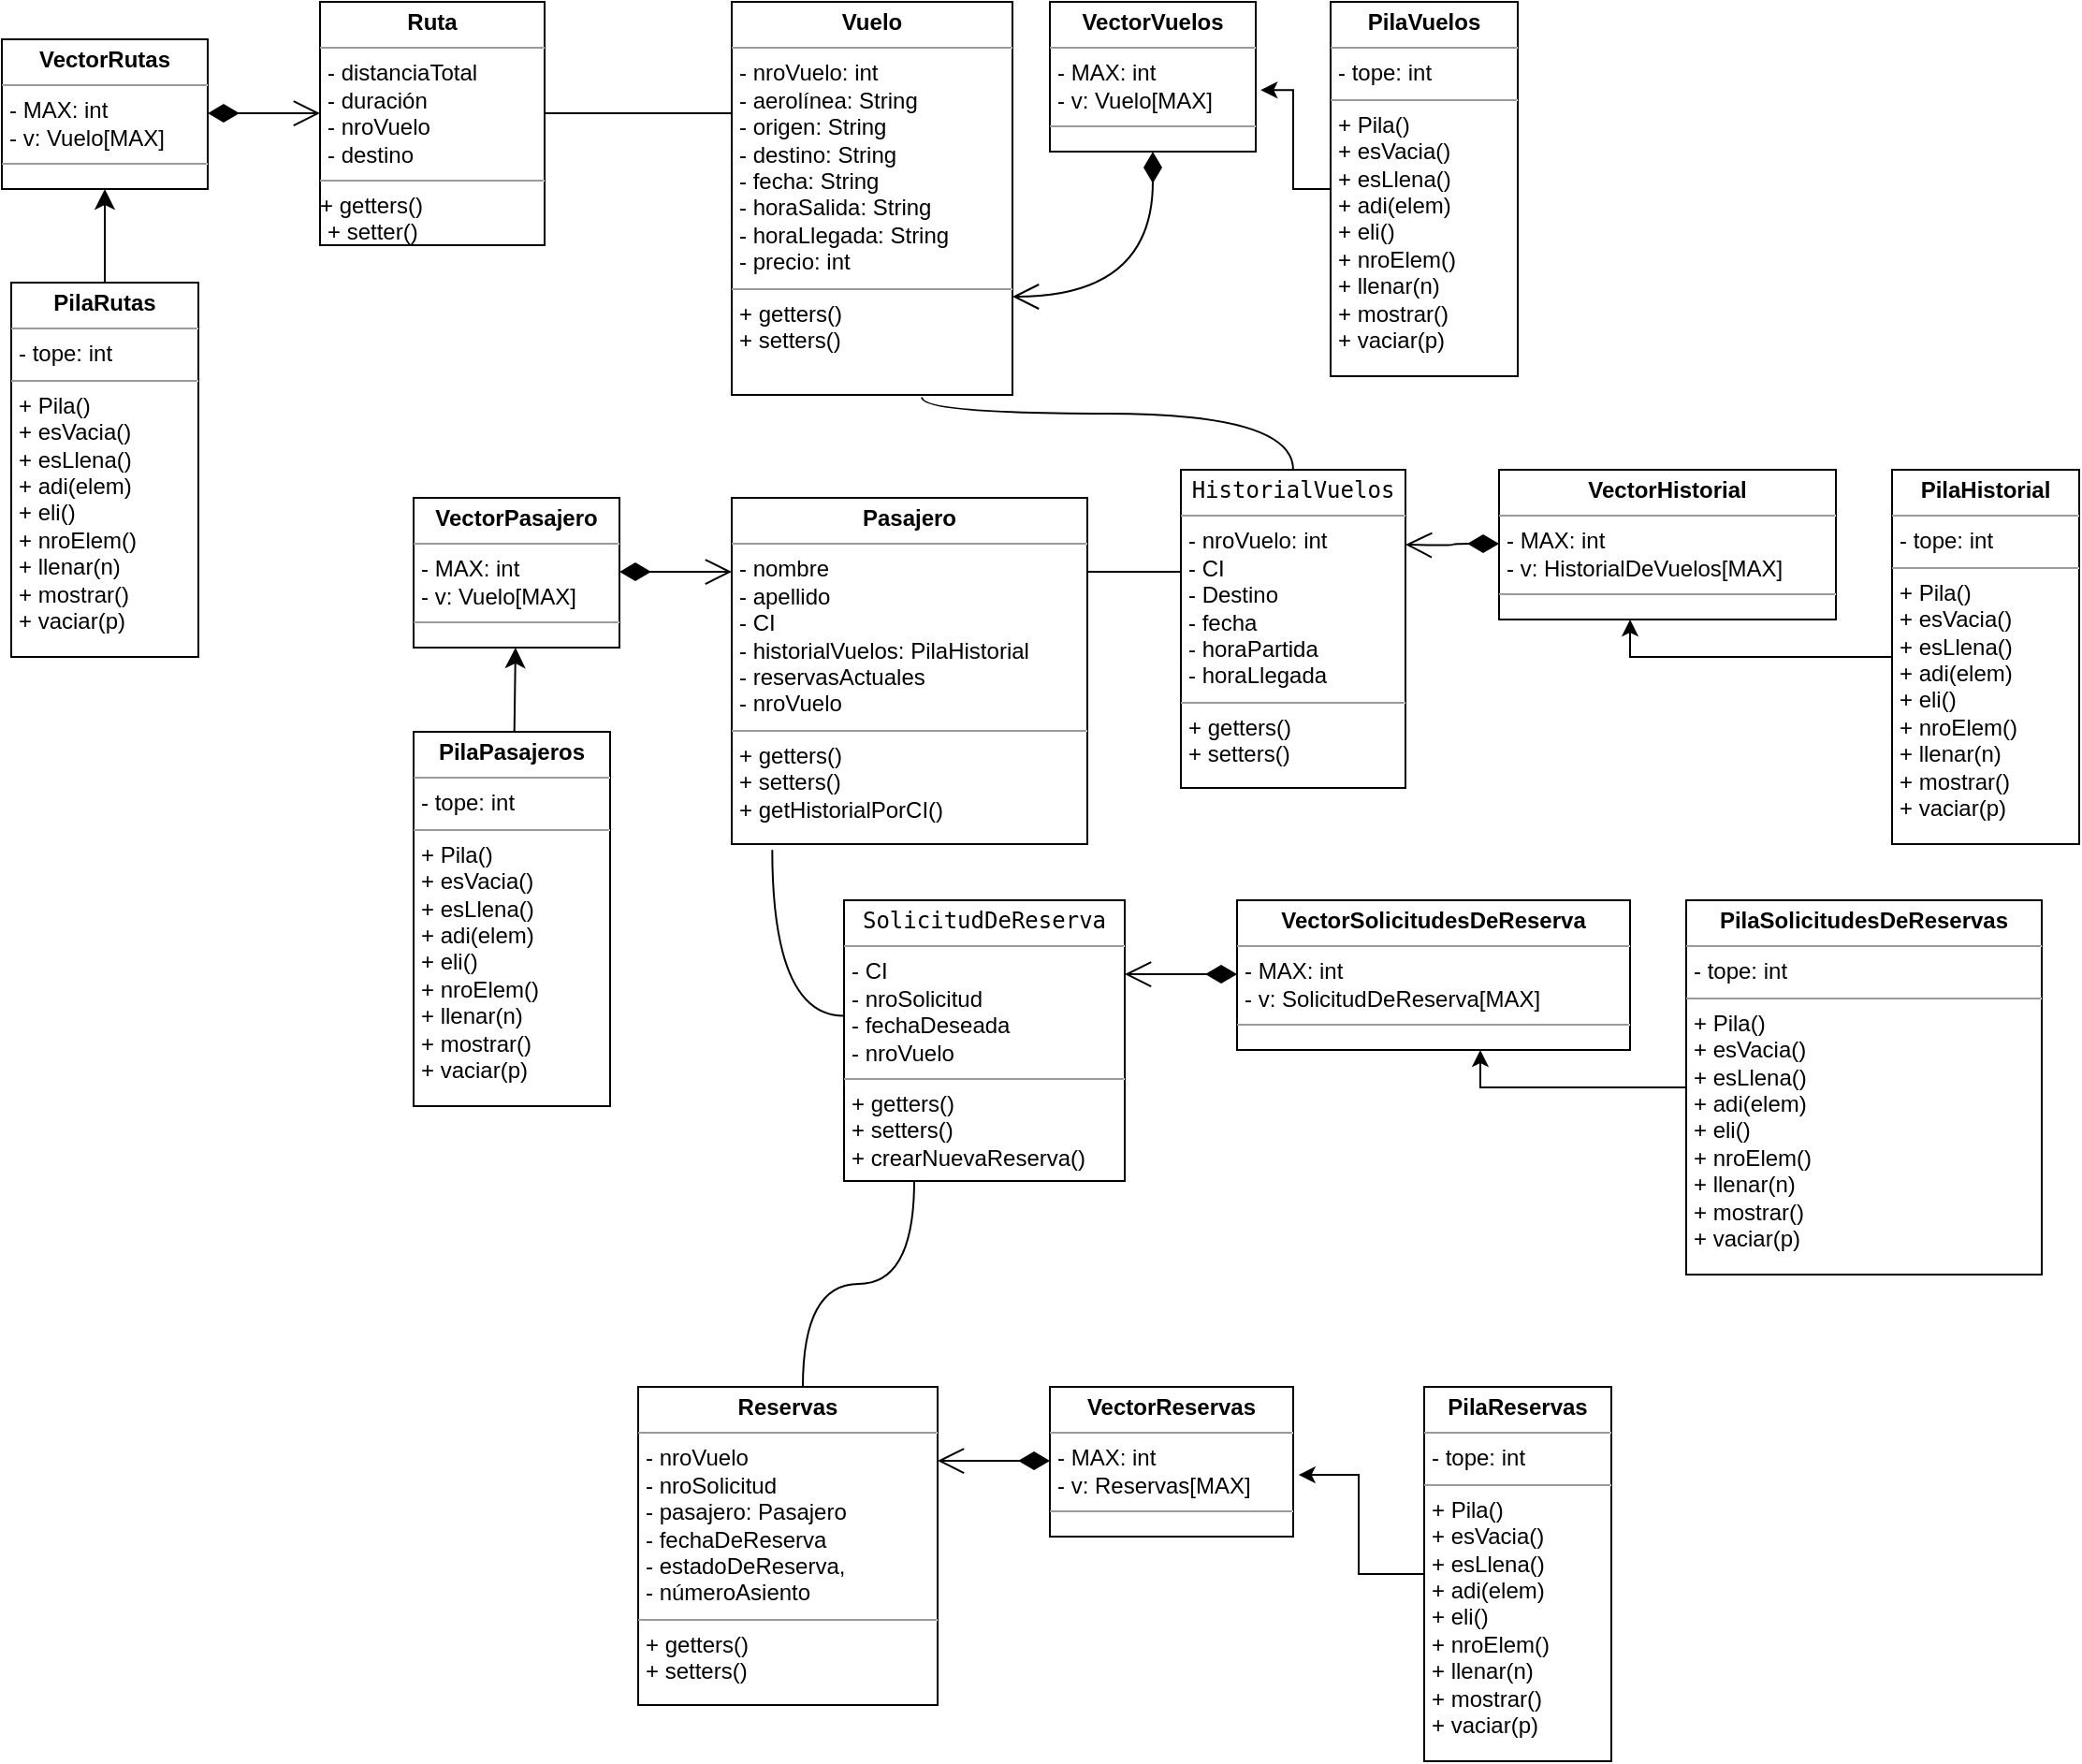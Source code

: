 <mxfile version="22.0.0" type="github" pages="4">
  <diagram name="proyecto" id="rWFAseFCUA5T3jen3-Zc">
    <mxGraphModel dx="2330" dy="637" grid="1" gridSize="10" guides="1" tooltips="1" connect="1" arrows="1" fold="1" page="1" pageScale="1" pageWidth="850" pageHeight="1100" math="0" shadow="0">
      <root>
        <mxCell id="0" />
        <mxCell id="1" parent="0" />
        <mxCell id="CKFobENchho33KOplj3c-1" value="&lt;p style=&quot;margin:0px;margin-top:4px;text-align:center;&quot;&gt;&lt;b&gt;Vuelo&lt;/b&gt;&lt;br&gt;&lt;/p&gt;&lt;hr size=&quot;1&quot;&gt;&lt;p style=&quot;margin:0px;margin-left:4px;&quot;&gt;- nroVuelo: int&amp;nbsp;&lt;/p&gt;&lt;p style=&quot;margin:0px;margin-left:4px;&quot;&gt;- aerolínea: String&lt;/p&gt;&lt;p style=&quot;margin:0px;margin-left:4px;&quot;&gt;- origen: String&lt;/p&gt;&lt;p style=&quot;margin:0px;margin-left:4px;&quot;&gt;- destino: String&lt;/p&gt;&lt;p style=&quot;margin:0px;margin-left:4px;&quot;&gt;- fecha: String&amp;nbsp;&lt;/p&gt;&lt;p style=&quot;margin:0px;margin-left:4px;&quot;&gt;- horaSalida: String&amp;nbsp;&amp;nbsp;&lt;/p&gt;&lt;p style=&quot;margin:0px;margin-left:4px;&quot;&gt;- horaLlegada: String&lt;br&gt;&lt;/p&gt;&lt;p style=&quot;margin:0px;margin-left:4px;&quot;&gt;- precio: int&lt;/p&gt;&lt;hr size=&quot;1&quot;&gt;&lt;p style=&quot;margin:0px;margin-left:4px;&quot;&gt;+ getters()&lt;br&gt;+ setters()&lt;br&gt;&lt;/p&gt;&lt;p style=&quot;margin:0px;margin-left:4px;&quot;&gt;&lt;br&gt;&lt;/p&gt;&lt;p style=&quot;margin:0px;margin-left:4px;&quot;&gt;&lt;br&gt;&lt;/p&gt;&lt;p style=&quot;margin:0px;margin-left:4px;&quot;&gt;&lt;br&gt;&lt;/p&gt;&lt;p style=&quot;margin:0px;margin-left:4px;&quot;&gt;&lt;br&gt;&lt;/p&gt;" style="verticalAlign=top;align=left;overflow=fill;fontSize=12;fontFamily=Helvetica;html=1;whiteSpace=wrap;" parent="1" vertex="1">
          <mxGeometry x="80" y="50" width="150" height="210" as="geometry" />
        </mxCell>
        <mxCell id="TFLYVqfE0xiHd43_3hXw-4" value="&lt;p style=&quot;margin:0px;margin-top:4px;text-align:center;&quot;&gt;&lt;b&gt;Reservas&lt;/b&gt;&lt;br&gt;&lt;/p&gt;&lt;hr size=&quot;1&quot;&gt;&lt;p style=&quot;margin:0px;margin-left:4px;&quot;&gt;- nroVuelo&lt;/p&gt;&lt;p style=&quot;margin:0px;margin-left:4px;&quot;&gt;- nroSolicitud&lt;br&gt;&lt;/p&gt;&lt;p style=&quot;margin:0px;margin-left:4px;&quot;&gt;- pasajero: Pasajero&lt;br&gt;&lt;/p&gt;&lt;p style=&quot;margin:0px;margin-left:4px;&quot;&gt;- fechaDeReserva&lt;/p&gt;&lt;p style=&quot;margin:0px;margin-left:4px;&quot;&gt;- estadoDeReserva,&amp;nbsp;&lt;/p&gt;&lt;p style=&quot;margin:0px;margin-left:4px;&quot;&gt;- númeroAsiento&lt;/p&gt;&lt;hr size=&quot;1&quot;&gt;&lt;p style=&quot;margin:0px;margin-left:4px;&quot;&gt;+ getters()&lt;br&gt;+ setters()&lt;br&gt;&lt;/p&gt;&lt;p style=&quot;margin:0px;margin-left:4px;&quot;&gt;&lt;br&gt;&lt;/p&gt;&lt;p style=&quot;margin:0px;margin-left:4px;&quot;&gt;&lt;br&gt;&lt;/p&gt;&lt;p style=&quot;margin:0px;margin-left:4px;&quot;&gt;&lt;br&gt;&lt;/p&gt;&lt;p style=&quot;margin:0px;margin-left:4px;&quot;&gt;&lt;br&gt;&lt;/p&gt;" style="verticalAlign=top;align=left;overflow=fill;fontSize=12;fontFamily=Helvetica;html=1;whiteSpace=wrap;" parent="1" vertex="1">
          <mxGeometry x="30" y="790" width="160" height="170" as="geometry" />
        </mxCell>
        <mxCell id="TFLYVqfE0xiHd43_3hXw-5" value="&lt;p style=&quot;margin:0px;margin-top:4px;text-align:center;&quot;&gt;&lt;b&gt;VectorVuelos&lt;/b&gt;&lt;br&gt;&lt;/p&gt;&lt;hr size=&quot;1&quot;&gt;&lt;p style=&quot;margin:0px;margin-left:4px;&quot;&gt;- MAX: int&lt;/p&gt;&lt;p style=&quot;margin:0px;margin-left:4px;&quot;&gt;- v: Vuelo[MAX]&lt;br&gt;&lt;/p&gt;&lt;hr size=&quot;1&quot;&gt;&lt;p style=&quot;margin:0px;margin-left:4px;&quot;&gt;&lt;br&gt;&lt;/p&gt;&lt;p style=&quot;margin:0px;margin-left:4px;&quot;&gt;&lt;br&gt;&lt;/p&gt;&lt;p style=&quot;margin:0px;margin-left:4px;&quot;&gt;&lt;br&gt;&lt;/p&gt;&lt;p style=&quot;margin:0px;margin-left:4px;&quot;&gt;&lt;br&gt;&lt;/p&gt;&lt;p style=&quot;margin:0px;margin-left:4px;&quot;&gt;&lt;br&gt;&lt;/p&gt;" style="verticalAlign=top;align=left;overflow=fill;fontSize=12;fontFamily=Helvetica;html=1;whiteSpace=wrap;" parent="1" vertex="1">
          <mxGeometry x="250" y="50" width="110" height="80" as="geometry" />
        </mxCell>
        <mxCell id="TFLYVqfE0xiHd43_3hXw-8" style="edgeStyle=orthogonalEdgeStyle;rounded=0;orthogonalLoop=1;jettySize=auto;html=1;entryX=1.024;entryY=0.589;entryDx=0;entryDy=0;entryPerimeter=0;" parent="1" source="TFLYVqfE0xiHd43_3hXw-6" target="TFLYVqfE0xiHd43_3hXw-5" edge="1">
          <mxGeometry relative="1" as="geometry" />
        </mxCell>
        <mxCell id="TFLYVqfE0xiHd43_3hXw-6" value="&lt;p style=&quot;margin:0px;margin-top:4px;text-align:center;&quot;&gt;&lt;b&gt;PilaVuelos&lt;/b&gt;&lt;br&gt;&lt;/p&gt;&lt;hr size=&quot;1&quot;&gt;&lt;p style=&quot;margin:0px;margin-left:4px;&quot;&gt;- tope: int&lt;br&gt;&lt;/p&gt;&lt;hr size=&quot;1&quot;&gt;&lt;p style=&quot;margin:0px;margin-left:4px;&quot;&gt;+ Pila()&lt;br&gt;+ esVacia()&lt;br&gt;+ esLlena()&lt;br&gt;+ adi(elem)&lt;br&gt;+ eli()&lt;br&gt;+ nroElem()&lt;br&gt;+ llenar(n)&lt;br&gt;+ mostrar()&lt;br&gt;+ vaciar(p)&lt;br&gt;&lt;/p&gt;&lt;p style=&quot;margin:0px;margin-left:4px;&quot;&gt;&lt;br&gt;&lt;/p&gt;&lt;p style=&quot;margin:0px;margin-left:4px;&quot;&gt;&lt;br&gt;&lt;/p&gt;&lt;p style=&quot;margin:0px;margin-left:4px;&quot;&gt;&lt;br&gt;&lt;/p&gt;" style="verticalAlign=top;align=left;overflow=fill;fontSize=12;fontFamily=Helvetica;html=1;whiteSpace=wrap;" parent="1" vertex="1">
          <mxGeometry x="400" y="50" width="100" height="200" as="geometry" />
        </mxCell>
        <mxCell id="TFLYVqfE0xiHd43_3hXw-9" value="&lt;p style=&quot;margin:0px;margin-top:4px;text-align:center;&quot;&gt;&lt;b&gt;Ruta&lt;/b&gt;&lt;br&gt;&lt;/p&gt;&lt;hr size=&quot;1&quot;&gt;&lt;p style=&quot;margin:0px;margin-left:4px;&quot;&gt;- distanciaTotal&amp;nbsp;&lt;/p&gt;&lt;p style=&quot;margin:0px;margin-left:4px;&quot;&gt;- duración&lt;/p&gt;&lt;p style=&quot;margin:0px;margin-left:4px;&quot;&gt;- nroVuelo&lt;/p&gt;&lt;p style=&quot;margin:0px;margin-left:4px;&quot;&gt;- destino&lt;br&gt;&lt;/p&gt;&lt;hr size=&quot;1&quot;&gt;+ getters()&lt;p style=&quot;margin:0px;margin-left:4px;&quot;&gt;+ setter()&lt;br&gt;&lt;/p&gt;&lt;p style=&quot;margin:0px;margin-left:4px;&quot;&gt;&lt;br&gt;&lt;/p&gt;&lt;p style=&quot;margin:0px;margin-left:4px;&quot;&gt;&lt;br&gt;&lt;/p&gt;&lt;p style=&quot;margin:0px;margin-left:4px;&quot;&gt;&lt;br&gt;&lt;/p&gt;&lt;p style=&quot;margin:0px;margin-left:4px;&quot;&gt;&lt;br&gt;&lt;/p&gt;" style="verticalAlign=top;align=left;overflow=fill;fontSize=12;fontFamily=Helvetica;html=1;whiteSpace=wrap;" parent="1" vertex="1">
          <mxGeometry x="-140" y="50" width="120" height="130" as="geometry" />
        </mxCell>
        <mxCell id="TFLYVqfE0xiHd43_3hXw-18" value="&lt;p style=&quot;margin:0px;margin-top:4px;text-align:center;&quot;&gt;&lt;b&gt;Pasajero&lt;/b&gt;&lt;br&gt;&lt;/p&gt;&lt;hr size=&quot;1&quot;&gt;&lt;p style=&quot;margin:0px;margin-left:4px;&quot;&gt;- nombre&lt;/p&gt;&lt;p style=&quot;margin:0px;margin-left:4px;&quot;&gt;- apellido&lt;br&gt;- CI&lt;/p&gt;&lt;p style=&quot;margin:0px;margin-left:4px;&quot;&gt;- historialVuelos: PilaHistorial&lt;br&gt;&lt;/p&gt;&lt;p style=&quot;margin:0px;margin-left:4px;&quot;&gt;- reservasActuales&lt;/p&gt;&lt;p style=&quot;margin:0px;margin-left:4px;&quot;&gt;- nroVuelo&lt;br&gt;&lt;/p&gt;&lt;hr size=&quot;1&quot;&gt;&lt;p style=&quot;margin:0px;margin-left:4px;&quot;&gt;+ getters()&lt;br&gt;+ setters()&lt;/p&gt;&lt;p style=&quot;margin:0px;margin-left:4px;&quot;&gt;+ getHistorialPorCI()&lt;br&gt;&lt;/p&gt;&lt;p style=&quot;margin:0px;margin-left:4px;&quot;&gt;&lt;br&gt;&lt;/p&gt;&lt;p style=&quot;margin:0px;margin-left:4px;&quot;&gt;&lt;br&gt;&lt;/p&gt;&lt;p style=&quot;margin:0px;margin-left:4px;&quot;&gt;&lt;br&gt;&lt;/p&gt;&lt;p style=&quot;margin:0px;margin-left:4px;&quot;&gt;&lt;br&gt;&lt;/p&gt;" style="verticalAlign=top;align=left;overflow=fill;fontSize=12;fontFamily=Helvetica;html=1;whiteSpace=wrap;" parent="1" vertex="1">
          <mxGeometry x="80" y="315" width="190" height="185" as="geometry" />
        </mxCell>
        <mxCell id="TFLYVqfE0xiHd43_3hXw-20" value="&lt;p style=&quot;margin:0px;margin-top:4px;text-align:center;&quot;&gt;&lt;b&gt;VectorReservas&lt;/b&gt;&lt;br&gt;&lt;/p&gt;&lt;hr size=&quot;1&quot;&gt;&lt;p style=&quot;margin:0px;margin-left:4px;&quot;&gt;- MAX: int&lt;/p&gt;&lt;p style=&quot;margin:0px;margin-left:4px;&quot;&gt;- v: Reservas[MAX]&lt;br&gt;&lt;/p&gt;&lt;hr size=&quot;1&quot;&gt;&lt;p style=&quot;margin:0px;margin-left:4px;&quot;&gt;&lt;br&gt;&lt;/p&gt;&lt;p style=&quot;margin:0px;margin-left:4px;&quot;&gt;&lt;br&gt;&lt;/p&gt;&lt;p style=&quot;margin:0px;margin-left:4px;&quot;&gt;&lt;br&gt;&lt;/p&gt;&lt;p style=&quot;margin:0px;margin-left:4px;&quot;&gt;&lt;br&gt;&lt;/p&gt;&lt;p style=&quot;margin:0px;margin-left:4px;&quot;&gt;&lt;br&gt;&lt;/p&gt;" style="verticalAlign=top;align=left;overflow=fill;fontSize=12;fontFamily=Helvetica;html=1;whiteSpace=wrap;" parent="1" vertex="1">
          <mxGeometry x="250" y="790" width="130" height="80" as="geometry" />
        </mxCell>
        <mxCell id="TFLYVqfE0xiHd43_3hXw-24" style="edgeStyle=orthogonalEdgeStyle;rounded=0;orthogonalLoop=1;jettySize=auto;html=1;entryX=1.022;entryY=0.588;entryDx=0;entryDy=0;entryPerimeter=0;" parent="1" source="TFLYVqfE0xiHd43_3hXw-21" target="TFLYVqfE0xiHd43_3hXw-20" edge="1">
          <mxGeometry relative="1" as="geometry" />
        </mxCell>
        <mxCell id="TFLYVqfE0xiHd43_3hXw-21" value="&lt;p style=&quot;margin:0px;margin-top:4px;text-align:center;&quot;&gt;&lt;b&gt;PilaReservas&lt;/b&gt;&lt;br&gt;&lt;/p&gt;&lt;hr size=&quot;1&quot;&gt;&lt;p style=&quot;margin:0px;margin-left:4px;&quot;&gt;- tope: int&lt;br&gt;&lt;/p&gt;&lt;hr size=&quot;1&quot;&gt;&lt;p style=&quot;margin:0px;margin-left:4px;&quot;&gt;+ Pila()&lt;br&gt;+ esVacia()&lt;br&gt;+ esLlena()&lt;br&gt;+ adi(elem)&lt;br&gt;+ eli()&lt;br&gt;+ nroElem()&lt;br&gt;+ llenar(n)&lt;br&gt;+ mostrar()&lt;br&gt;+ vaciar(p)&lt;br&gt;&lt;/p&gt;&lt;p style=&quot;margin:0px;margin-left:4px;&quot;&gt;&lt;br&gt;&lt;/p&gt;&lt;p style=&quot;margin:0px;margin-left:4px;&quot;&gt;&lt;br&gt;&lt;/p&gt;&lt;p style=&quot;margin:0px;margin-left:4px;&quot;&gt;&lt;br&gt;&lt;/p&gt;" style="verticalAlign=top;align=left;overflow=fill;fontSize=12;fontFamily=Helvetica;html=1;whiteSpace=wrap;" parent="1" vertex="1">
          <mxGeometry x="450" y="790" width="100" height="200" as="geometry" />
        </mxCell>
        <mxCell id="TFLYVqfE0xiHd43_3hXw-27" value="&lt;p style=&quot;margin:0px;margin-top:4px;text-align:center;&quot;&gt;&lt;code&gt;HistorialVuelos&lt;/code&gt;&lt;/p&gt;&lt;hr size=&quot;1&quot;&gt;&lt;p style=&quot;margin:0px;margin-left:4px;&quot;&gt;- nroVuelo: int&lt;/p&gt;&lt;p style=&quot;margin:0px;margin-left:4px;&quot;&gt;- CI&lt;/p&gt;&lt;p style=&quot;margin:0px;margin-left:4px;&quot;&gt;- Destino&lt;/p&gt;&lt;p style=&quot;margin:0px;margin-left:4px;&quot;&gt;- fecha&lt;br&gt;&lt;/p&gt;&lt;p style=&quot;margin:0px;margin-left:4px;&quot;&gt;- horaPartida&lt;/p&gt;&lt;p style=&quot;margin:0px;margin-left:4px;&quot;&gt;- horaLlegada&lt;br&gt;&lt;/p&gt;&lt;hr size=&quot;1&quot;&gt;&lt;p style=&quot;margin:0px;margin-left:4px;&quot;&gt;+ getters()&lt;br&gt;+ setters()&lt;br&gt;&lt;/p&gt;&lt;p style=&quot;margin:0px;margin-left:4px;&quot;&gt;&lt;br&gt;&lt;/p&gt;&lt;p style=&quot;margin:0px;margin-left:4px;&quot;&gt;&lt;br&gt;&lt;/p&gt;&lt;p style=&quot;margin:0px;margin-left:4px;&quot;&gt;&lt;br&gt;&lt;/p&gt;&lt;p style=&quot;margin:0px;margin-left:4px;&quot;&gt;&lt;br&gt;&lt;/p&gt;" style="verticalAlign=top;align=left;overflow=fill;fontSize=12;fontFamily=Helvetica;html=1;whiteSpace=wrap;" parent="1" vertex="1">
          <mxGeometry x="320" y="300" width="120" height="170" as="geometry" />
        </mxCell>
        <mxCell id="TFLYVqfE0xiHd43_3hXw-28" value="&lt;p style=&quot;margin:0px;margin-top:4px;text-align:center;&quot;&gt;&lt;b&gt;VectorHistorial&lt;/b&gt;&lt;br&gt;&lt;/p&gt;&lt;hr size=&quot;1&quot;&gt;&lt;p style=&quot;margin:0px;margin-left:4px;&quot;&gt;- MAX: int&lt;/p&gt;&lt;p style=&quot;margin:0px;margin-left:4px;&quot;&gt;- v: HistorialDeVuelos[MAX]&lt;br&gt;&lt;/p&gt;&lt;hr size=&quot;1&quot;&gt;&lt;p style=&quot;margin:0px;margin-left:4px;&quot;&gt;&lt;br&gt;&lt;/p&gt;&lt;p style=&quot;margin:0px;margin-left:4px;&quot;&gt;&lt;br&gt;&lt;/p&gt;&lt;p style=&quot;margin:0px;margin-left:4px;&quot;&gt;&lt;br&gt;&lt;/p&gt;&lt;p style=&quot;margin:0px;margin-left:4px;&quot;&gt;&lt;br&gt;&lt;/p&gt;&lt;p style=&quot;margin:0px;margin-left:4px;&quot;&gt;&lt;br&gt;&lt;/p&gt;" style="verticalAlign=top;align=left;overflow=fill;fontSize=12;fontFamily=Helvetica;html=1;whiteSpace=wrap;" parent="1" vertex="1">
          <mxGeometry x="490" y="300" width="180" height="80" as="geometry" />
        </mxCell>
        <mxCell id="TFLYVqfE0xiHd43_3hXw-31" style="edgeStyle=orthogonalEdgeStyle;rounded=0;orthogonalLoop=1;jettySize=auto;html=1;entryX=0.389;entryY=1;entryDx=0;entryDy=0;entryPerimeter=0;" parent="1" source="TFLYVqfE0xiHd43_3hXw-30" target="TFLYVqfE0xiHd43_3hXw-28" edge="1">
          <mxGeometry relative="1" as="geometry" />
        </mxCell>
        <mxCell id="TFLYVqfE0xiHd43_3hXw-30" value="&lt;p style=&quot;margin:0px;margin-top:4px;text-align:center;&quot;&gt;&lt;b&gt;PilaHistorial&lt;/b&gt;&lt;br&gt;&lt;/p&gt;&lt;hr size=&quot;1&quot;&gt;&lt;p style=&quot;margin:0px;margin-left:4px;&quot;&gt;- tope: int&lt;br&gt;&lt;/p&gt;&lt;hr size=&quot;1&quot;&gt;&lt;p style=&quot;margin:0px;margin-left:4px;&quot;&gt;+ Pila()&lt;br&gt;+ esVacia()&lt;br&gt;+ esLlena()&lt;br&gt;+ adi(elem)&lt;br&gt;+ eli()&lt;br&gt;+ nroElem()&lt;br&gt;+ llenar(n)&lt;br&gt;+ mostrar()&lt;br&gt;+ vaciar(p)&lt;br&gt;&lt;/p&gt;&lt;p style=&quot;margin:0px;margin-left:4px;&quot;&gt;&lt;br&gt;&lt;/p&gt;&lt;p style=&quot;margin:0px;margin-left:4px;&quot;&gt;&lt;br&gt;&lt;/p&gt;&lt;p style=&quot;margin:0px;margin-left:4px;&quot;&gt;&lt;br&gt;&lt;/p&gt;" style="verticalAlign=top;align=left;overflow=fill;fontSize=12;fontFamily=Helvetica;html=1;whiteSpace=wrap;" parent="1" vertex="1">
          <mxGeometry x="700" y="300" width="100" height="200" as="geometry" />
        </mxCell>
        <mxCell id="TFLYVqfE0xiHd43_3hXw-35" value="&lt;p style=&quot;margin:0px;margin-top:4px;text-align:center;&quot;&gt;&lt;code&gt;SolicitudDeReserva&lt;/code&gt;&lt;/p&gt;&lt;hr size=&quot;1&quot;&gt;&lt;p style=&quot;margin:0px;margin-left:4px;&quot;&gt;- CI&lt;/p&gt;&lt;p style=&quot;margin:0px;margin-left:4px;&quot;&gt;- nroSolicitud&lt;br&gt;&lt;/p&gt;&lt;p style=&quot;margin:0px;margin-left:4px;&quot;&gt;- fechaDeseada&lt;/p&gt;&lt;p style=&quot;margin:0px;margin-left:4px;&quot;&gt;- nroVuelo&lt;/p&gt;&lt;hr size=&quot;1&quot;&gt;&lt;p style=&quot;margin:0px;margin-left:4px;&quot;&gt;+ getters()&lt;br&gt;+ setters()&lt;/p&gt;&lt;p style=&quot;margin:0px;margin-left:4px;&quot;&gt;+ crearNuevaReserva()&lt;br&gt;&lt;/p&gt;&lt;p style=&quot;margin:0px;margin-left:4px;&quot;&gt;&lt;br&gt;&lt;/p&gt;&lt;p style=&quot;margin:0px;margin-left:4px;&quot;&gt;&lt;br&gt;&lt;/p&gt;&lt;p style=&quot;margin:0px;margin-left:4px;&quot;&gt;&lt;br&gt;&lt;/p&gt;&lt;p style=&quot;margin:0px;margin-left:4px;&quot;&gt;&lt;br&gt;&lt;/p&gt;" style="verticalAlign=top;align=left;overflow=fill;fontSize=12;fontFamily=Helvetica;html=1;whiteSpace=wrap;" parent="1" vertex="1">
          <mxGeometry x="140" y="530" width="150" height="150" as="geometry" />
        </mxCell>
        <mxCell id="TFLYVqfE0xiHd43_3hXw-37" value="&lt;p style=&quot;margin:0px;margin-top:4px;text-align:center;&quot;&gt;&lt;b&gt;VectorSolicitudesDeReserva&lt;/b&gt;&lt;br&gt;&lt;/p&gt;&lt;hr size=&quot;1&quot;&gt;&lt;p style=&quot;margin:0px;margin-left:4px;&quot;&gt;- MAX: int&lt;/p&gt;&lt;p style=&quot;margin:0px;margin-left:4px;&quot;&gt;- v: SolicitudDeReserva[MAX]&lt;br&gt;&lt;/p&gt;&lt;hr size=&quot;1&quot;&gt;&lt;p style=&quot;margin:0px;margin-left:4px;&quot;&gt;&lt;br&gt;&lt;/p&gt;&lt;p style=&quot;margin:0px;margin-left:4px;&quot;&gt;&lt;br&gt;&lt;/p&gt;&lt;p style=&quot;margin:0px;margin-left:4px;&quot;&gt;&lt;br&gt;&lt;/p&gt;&lt;p style=&quot;margin:0px;margin-left:4px;&quot;&gt;&lt;br&gt;&lt;/p&gt;&lt;p style=&quot;margin:0px;margin-left:4px;&quot;&gt;&lt;br&gt;&lt;/p&gt;" style="verticalAlign=top;align=left;overflow=fill;fontSize=12;fontFamily=Helvetica;html=1;whiteSpace=wrap;" parent="1" vertex="1">
          <mxGeometry x="350" y="530" width="210" height="80" as="geometry" />
        </mxCell>
        <mxCell id="TFLYVqfE0xiHd43_3hXw-40" style="edgeStyle=orthogonalEdgeStyle;rounded=0;orthogonalLoop=1;jettySize=auto;html=1;entryX=0.619;entryY=1;entryDx=0;entryDy=0;entryPerimeter=0;" parent="1" source="TFLYVqfE0xiHd43_3hXw-38" target="TFLYVqfE0xiHd43_3hXw-37" edge="1">
          <mxGeometry relative="1" as="geometry" />
        </mxCell>
        <mxCell id="TFLYVqfE0xiHd43_3hXw-38" value="&lt;p style=&quot;margin:0px;margin-top:4px;text-align:center;&quot;&gt;&lt;b&gt;PilaSolicitudesDeReservas&lt;/b&gt;&lt;br&gt;&lt;/p&gt;&lt;hr size=&quot;1&quot;&gt;&lt;p style=&quot;margin:0px;margin-left:4px;&quot;&gt;- tope: int&lt;br&gt;&lt;/p&gt;&lt;hr size=&quot;1&quot;&gt;&lt;p style=&quot;margin:0px;margin-left:4px;&quot;&gt;+ Pila()&lt;br&gt;+ esVacia()&lt;br&gt;+ esLlena()&lt;br&gt;+ adi(elem)&lt;br&gt;+ eli()&lt;br&gt;+ nroElem()&lt;br&gt;+ llenar(n)&lt;br&gt;+ mostrar()&lt;br&gt;+ vaciar(p)&lt;br&gt;&lt;/p&gt;&lt;p style=&quot;margin:0px;margin-left:4px;&quot;&gt;&lt;br&gt;&lt;/p&gt;&lt;p style=&quot;margin:0px;margin-left:4px;&quot;&gt;&lt;br&gt;&lt;/p&gt;&lt;p style=&quot;margin:0px;margin-left:4px;&quot;&gt;&lt;br&gt;&lt;/p&gt;" style="verticalAlign=top;align=left;overflow=fill;fontSize=12;fontFamily=Helvetica;html=1;whiteSpace=wrap;" parent="1" vertex="1">
          <mxGeometry x="590" y="530" width="190" height="200" as="geometry" />
        </mxCell>
        <mxCell id="Pve-rLIIJil52h-UFTcM-2" value="" style="endArrow=open;html=1;endSize=12;startArrow=diamondThin;startSize=14;startFill=1;edgeStyle=orthogonalEdgeStyle;align=left;verticalAlign=bottom;rounded=0;fontSize=12;curved=1;" edge="1" parent="1">
          <mxGeometry x="-1" y="3" relative="1" as="geometry">
            <mxPoint x="250" y="829.52" as="sourcePoint" />
            <mxPoint x="190" y="829.52" as="targetPoint" />
          </mxGeometry>
        </mxCell>
        <mxCell id="Pve-rLIIJil52h-UFTcM-4" value="" style="endArrow=open;html=1;endSize=12;startArrow=diamondThin;startSize=14;startFill=1;edgeStyle=orthogonalEdgeStyle;align=left;verticalAlign=bottom;rounded=0;fontSize=12;curved=1;" edge="1" parent="1">
          <mxGeometry x="-1" y="3" relative="1" as="geometry">
            <mxPoint x="350" y="569.52" as="sourcePoint" />
            <mxPoint x="290" y="569.52" as="targetPoint" />
          </mxGeometry>
        </mxCell>
        <mxCell id="Pve-rLIIJil52h-UFTcM-5" value="" style="endArrow=open;html=1;endSize=12;startArrow=diamondThin;startSize=14;startFill=1;edgeStyle=orthogonalEdgeStyle;align=left;verticalAlign=bottom;rounded=0;fontSize=12;curved=1;exitX=0;exitY=0.494;exitDx=0;exitDy=0;exitPerimeter=0;" edge="1" parent="1" source="TFLYVqfE0xiHd43_3hXw-28">
          <mxGeometry x="-1" y="3" relative="1" as="geometry">
            <mxPoint x="485" y="339.52" as="sourcePoint" />
            <mxPoint x="440" y="340" as="targetPoint" />
          </mxGeometry>
        </mxCell>
        <mxCell id="Pve-rLIIJil52h-UFTcM-6" value="" style="endArrow=open;html=1;endSize=12;startArrow=diamondThin;startSize=14;startFill=1;edgeStyle=orthogonalEdgeStyle;align=left;verticalAlign=bottom;rounded=0;fontSize=12;curved=1;exitX=0.5;exitY=1;exitDx=0;exitDy=0;entryX=1;entryY=0.75;entryDx=0;entryDy=0;" edge="1" parent="1" source="TFLYVqfE0xiHd43_3hXw-5" target="CKFobENchho33KOplj3c-1">
          <mxGeometry x="-1" y="3" relative="1" as="geometry">
            <mxPoint x="250" y="199.05" as="sourcePoint" />
            <mxPoint x="305" y="210" as="targetPoint" />
          </mxGeometry>
        </mxCell>
        <mxCell id="Pve-rLIIJil52h-UFTcM-7" value="&lt;p style=&quot;margin:0px;margin-top:4px;text-align:center;&quot;&gt;&lt;b&gt;VectorRutas&lt;/b&gt;&lt;br&gt;&lt;/p&gt;&lt;hr size=&quot;1&quot;&gt;&lt;p style=&quot;margin:0px;margin-left:4px;&quot;&gt;- MAX: int&lt;/p&gt;&lt;p style=&quot;margin:0px;margin-left:4px;&quot;&gt;- v: Vuelo[MAX]&lt;br&gt;&lt;/p&gt;&lt;hr size=&quot;1&quot;&gt;&lt;p style=&quot;margin:0px;margin-left:4px;&quot;&gt;&lt;br&gt;&lt;/p&gt;&lt;p style=&quot;margin:0px;margin-left:4px;&quot;&gt;&lt;br&gt;&lt;/p&gt;&lt;p style=&quot;margin:0px;margin-left:4px;&quot;&gt;&lt;br&gt;&lt;/p&gt;&lt;p style=&quot;margin:0px;margin-left:4px;&quot;&gt;&lt;br&gt;&lt;/p&gt;&lt;p style=&quot;margin:0px;margin-left:4px;&quot;&gt;&lt;br&gt;&lt;/p&gt;" style="verticalAlign=top;align=left;overflow=fill;fontSize=12;fontFamily=Helvetica;html=1;whiteSpace=wrap;" vertex="1" parent="1">
          <mxGeometry x="-310" y="70" width="110" height="80" as="geometry" />
        </mxCell>
        <mxCell id="Pve-rLIIJil52h-UFTcM-8" value="" style="endArrow=open;html=1;endSize=12;startArrow=diamondThin;startSize=14;startFill=1;edgeStyle=orthogonalEdgeStyle;align=left;verticalAlign=bottom;rounded=0;fontSize=12;curved=1;" edge="1" parent="1">
          <mxGeometry x="-1" y="3" relative="1" as="geometry">
            <mxPoint x="-200" y="109.52" as="sourcePoint" />
            <mxPoint x="-140" y="109.52" as="targetPoint" />
          </mxGeometry>
        </mxCell>
        <mxCell id="Pve-rLIIJil52h-UFTcM-10" style="edgeStyle=none;curved=1;rounded=0;orthogonalLoop=1;jettySize=auto;html=1;entryX=0.5;entryY=1;entryDx=0;entryDy=0;fontSize=12;startSize=8;endSize=8;" edge="1" parent="1" source="Pve-rLIIJil52h-UFTcM-9" target="Pve-rLIIJil52h-UFTcM-7">
          <mxGeometry relative="1" as="geometry" />
        </mxCell>
        <mxCell id="Pve-rLIIJil52h-UFTcM-9" value="&lt;p style=&quot;margin:0px;margin-top:4px;text-align:center;&quot;&gt;&lt;b&gt;PilaRutas&lt;/b&gt;&lt;br&gt;&lt;/p&gt;&lt;hr size=&quot;1&quot;&gt;&lt;p style=&quot;margin:0px;margin-left:4px;&quot;&gt;- tope: int&lt;br&gt;&lt;/p&gt;&lt;hr size=&quot;1&quot;&gt;&lt;p style=&quot;margin:0px;margin-left:4px;&quot;&gt;+ Pila()&lt;br&gt;+ esVacia()&lt;br&gt;+ esLlena()&lt;br&gt;+ adi(elem)&lt;br&gt;+ eli()&lt;br&gt;+ nroElem()&lt;br&gt;+ llenar(n)&lt;br&gt;+ mostrar()&lt;br&gt;+ vaciar(p)&lt;br&gt;&lt;/p&gt;&lt;p style=&quot;margin:0px;margin-left:4px;&quot;&gt;&lt;br&gt;&lt;/p&gt;&lt;p style=&quot;margin:0px;margin-left:4px;&quot;&gt;&lt;br&gt;&lt;/p&gt;&lt;p style=&quot;margin:0px;margin-left:4px;&quot;&gt;&lt;br&gt;&lt;/p&gt;" style="verticalAlign=top;align=left;overflow=fill;fontSize=12;fontFamily=Helvetica;html=1;whiteSpace=wrap;" vertex="1" parent="1">
          <mxGeometry x="-305" y="200" width="100" height="200" as="geometry" />
        </mxCell>
        <mxCell id="Pve-rLIIJil52h-UFTcM-11" value="" style="endArrow=none;html=1;edgeStyle=orthogonalEdgeStyle;rounded=0;fontSize=12;startSize=8;endSize=8;curved=1;" edge="1" parent="1">
          <mxGeometry relative="1" as="geometry">
            <mxPoint x="-20" y="109.52" as="sourcePoint" />
            <mxPoint x="80" y="109.52" as="targetPoint" />
          </mxGeometry>
        </mxCell>
        <mxCell id="Pve-rLIIJil52h-UFTcM-14" value="&lt;p style=&quot;margin:0px;margin-top:4px;text-align:center;&quot;&gt;&lt;b&gt;VectorPasajero&lt;/b&gt;&lt;br&gt;&lt;/p&gt;&lt;hr size=&quot;1&quot;&gt;&lt;p style=&quot;margin:0px;margin-left:4px;&quot;&gt;- MAX: int&lt;/p&gt;&lt;p style=&quot;margin:0px;margin-left:4px;&quot;&gt;- v: Vuelo[MAX]&lt;br&gt;&lt;/p&gt;&lt;hr size=&quot;1&quot;&gt;&lt;p style=&quot;margin:0px;margin-left:4px;&quot;&gt;&lt;br&gt;&lt;/p&gt;&lt;p style=&quot;margin:0px;margin-left:4px;&quot;&gt;&lt;br&gt;&lt;/p&gt;&lt;p style=&quot;margin:0px;margin-left:4px;&quot;&gt;&lt;br&gt;&lt;/p&gt;&lt;p style=&quot;margin:0px;margin-left:4px;&quot;&gt;&lt;br&gt;&lt;/p&gt;&lt;p style=&quot;margin:0px;margin-left:4px;&quot;&gt;&lt;br&gt;&lt;/p&gt;" style="verticalAlign=top;align=left;overflow=fill;fontSize=12;fontFamily=Helvetica;html=1;whiteSpace=wrap;" vertex="1" parent="1">
          <mxGeometry x="-90" y="315" width="110" height="80" as="geometry" />
        </mxCell>
        <mxCell id="Pve-rLIIJil52h-UFTcM-15" value="" style="endArrow=open;html=1;endSize=12;startArrow=diamondThin;startSize=14;startFill=1;edgeStyle=orthogonalEdgeStyle;align=left;verticalAlign=bottom;rounded=0;fontSize=12;curved=1;" edge="1" parent="1">
          <mxGeometry x="-1" y="3" relative="1" as="geometry">
            <mxPoint x="20" y="354.52" as="sourcePoint" />
            <mxPoint x="80" y="354.52" as="targetPoint" />
          </mxGeometry>
        </mxCell>
        <mxCell id="Pve-rLIIJil52h-UFTcM-17" value="" style="edgeStyle=none;curved=1;rounded=0;orthogonalLoop=1;jettySize=auto;html=1;fontSize=12;startSize=8;endSize=8;" edge="1" parent="1" source="Pve-rLIIJil52h-UFTcM-16" target="Pve-rLIIJil52h-UFTcM-14">
          <mxGeometry relative="1" as="geometry" />
        </mxCell>
        <mxCell id="Pve-rLIIJil52h-UFTcM-16" value="&lt;p style=&quot;margin:0px;margin-top:4px;text-align:center;&quot;&gt;&lt;b&gt;PilaPasajeros&lt;/b&gt;&lt;br&gt;&lt;/p&gt;&lt;hr size=&quot;1&quot;&gt;&lt;p style=&quot;margin:0px;margin-left:4px;&quot;&gt;- tope: int&lt;br&gt;&lt;/p&gt;&lt;hr size=&quot;1&quot;&gt;&lt;p style=&quot;margin:0px;margin-left:4px;&quot;&gt;+ Pila()&lt;br&gt;+ esVacia()&lt;br&gt;+ esLlena()&lt;br&gt;+ adi(elem)&lt;br&gt;+ eli()&lt;br&gt;+ nroElem()&lt;br&gt;+ llenar(n)&lt;br&gt;+ mostrar()&lt;br&gt;+ vaciar(p)&lt;br&gt;&lt;/p&gt;&lt;p style=&quot;margin:0px;margin-left:4px;&quot;&gt;&lt;br&gt;&lt;/p&gt;&lt;p style=&quot;margin:0px;margin-left:4px;&quot;&gt;&lt;br&gt;&lt;/p&gt;&lt;p style=&quot;margin:0px;margin-left:4px;&quot;&gt;&lt;br&gt;&lt;/p&gt;" style="verticalAlign=top;align=left;overflow=fill;fontSize=12;fontFamily=Helvetica;html=1;whiteSpace=wrap;" vertex="1" parent="1">
          <mxGeometry x="-90" y="440" width="105" height="200" as="geometry" />
        </mxCell>
        <mxCell id="Pve-rLIIJil52h-UFTcM-19" value="" style="endArrow=none;html=1;edgeStyle=orthogonalEdgeStyle;rounded=0;fontSize=12;startSize=8;endSize=8;curved=1;" edge="1" parent="1">
          <mxGeometry relative="1" as="geometry">
            <mxPoint x="270" y="354.52" as="sourcePoint" />
            <mxPoint x="320" y="354.52" as="targetPoint" />
          </mxGeometry>
        </mxCell>
        <mxCell id="Pve-rLIIJil52h-UFTcM-20" value="" style="endArrow=none;html=1;edgeStyle=orthogonalEdgeStyle;rounded=0;fontSize=12;startSize=8;endSize=8;curved=1;entryX=0.5;entryY=0;entryDx=0;entryDy=0;exitX=0.677;exitY=1.006;exitDx=0;exitDy=0;exitPerimeter=0;" edge="1" parent="1" source="CKFobENchho33KOplj3c-1" target="TFLYVqfE0xiHd43_3hXw-27">
          <mxGeometry relative="1" as="geometry">
            <mxPoint x="210" y="280" as="sourcePoint" />
            <mxPoint x="370" y="280" as="targetPoint" />
            <Array as="points">
              <mxPoint x="181" y="270" />
              <mxPoint x="380" y="270" />
            </Array>
          </mxGeometry>
        </mxCell>
        <mxCell id="Pve-rLIIJil52h-UFTcM-23" value="" style="endArrow=none;html=1;edgeStyle=orthogonalEdgeStyle;rounded=0;fontSize=12;startSize=8;endSize=8;curved=1;entryX=0;entryY=0.412;entryDx=0;entryDy=0;entryPerimeter=0;exitX=0.114;exitY=1.017;exitDx=0;exitDy=0;exitPerimeter=0;" edge="1" parent="1" source="TFLYVqfE0xiHd43_3hXw-18" target="TFLYVqfE0xiHd43_3hXw-35">
          <mxGeometry relative="1" as="geometry">
            <mxPoint x="80" y="600" as="sourcePoint" />
            <mxPoint x="130" y="600" as="targetPoint" />
          </mxGeometry>
        </mxCell>
        <mxCell id="Pve-rLIIJil52h-UFTcM-25" value="" style="endArrow=none;html=1;edgeStyle=orthogonalEdgeStyle;rounded=0;fontSize=12;startSize=8;endSize=8;curved=1;entryX=0.55;entryY=0;entryDx=0;entryDy=0;entryPerimeter=0;exitX=0.25;exitY=1;exitDx=0;exitDy=0;" edge="1" parent="1" source="TFLYVqfE0xiHd43_3hXw-35" target="TFLYVqfE0xiHd43_3hXw-4">
          <mxGeometry relative="1" as="geometry">
            <mxPoint x="80" y="690" as="sourcePoint" />
            <mxPoint x="118" y="779" as="targetPoint" />
          </mxGeometry>
        </mxCell>
      </root>
    </mxGraphModel>
  </diagram>
  <diagram id="WyN2Djbus9uFnubl3FRD" name="ColaAlumnos2">
    <mxGraphModel dx="1110" dy="428" grid="1" gridSize="10" guides="1" tooltips="1" connect="1" arrows="1" fold="1" page="1" pageScale="1" pageWidth="850" pageHeight="1100" math="0" shadow="0">
      <root>
        <mxCell id="0" />
        <mxCell id="1" parent="0" />
        <mxCell id="M2RENGREFuP1YRw0PFCy-1" value="&lt;p style=&quot;margin:0px;margin-top:4px;text-align:center;&quot;&gt;&lt;b&gt;Alumno&lt;/b&gt;&lt;br&gt;&lt;/p&gt;&lt;hr size=&quot;1&quot;&gt;&lt;p style=&quot;margin:0px;margin-left:4px;&quot;&gt;- nombre&lt;/p&gt;&lt;p style=&quot;margin:0px;margin-left:4px;&quot;&gt;- materia&lt;/p&gt;&lt;p style=&quot;margin:0px;margin-left:4px;&quot;&gt;- nota&lt;br&gt;&lt;/p&gt;&lt;hr size=&quot;1&quot;&gt;&lt;p style=&quot;margin:0px;margin-left:4px;&quot;&gt;+ getters()&lt;br&gt;+ setters()&lt;br&gt;&lt;/p&gt;&lt;p style=&quot;margin:0px;margin-left:4px;&quot;&gt;&lt;br&gt;&lt;/p&gt;&lt;p style=&quot;margin:0px;margin-left:4px;&quot;&gt;&lt;br&gt;&lt;/p&gt;&lt;p style=&quot;margin:0px;margin-left:4px;&quot;&gt;&lt;br&gt;&lt;/p&gt;" style="verticalAlign=top;align=left;overflow=fill;fontSize=12;fontFamily=Helvetica;html=1;whiteSpace=wrap;" parent="1" vertex="1">
          <mxGeometry x="220" y="240" width="90" height="130" as="geometry" />
        </mxCell>
        <mxCell id="M2RENGREFuP1YRw0PFCy-2" value="&lt;p style=&quot;margin:0px;margin-top:4px;text-align:center;&quot;&gt;&lt;b&gt;VectorAlumnos&lt;/b&gt;&lt;br&gt;&lt;/p&gt;&lt;hr size=&quot;1&quot;&gt;&lt;p style=&quot;margin:0px;margin-left:4px;&quot;&gt;# max&lt;br&gt;&lt;/p&gt;&lt;p style=&quot;margin:0px;margin-left:4px;&quot;&gt;# v[max]&lt;br&gt;&lt;/p&gt;&lt;hr size=&quot;1&quot;&gt;&lt;p style=&quot;margin:0px;margin-left:4px;&quot;&gt;&lt;br&gt;&lt;/p&gt;&lt;p style=&quot;margin:0px;margin-left:4px;&quot;&gt;&lt;br&gt;&lt;/p&gt;&lt;p style=&quot;margin:0px;margin-left:4px;&quot;&gt;&lt;br&gt;&lt;/p&gt;" style="verticalAlign=top;align=left;overflow=fill;fontSize=12;fontFamily=Helvetica;html=1;whiteSpace=wrap;" parent="1" vertex="1">
          <mxGeometry x="375" y="240" width="125" height="80" as="geometry" />
        </mxCell>
        <mxCell id="nmZ-9Z5Y9PhUTztYKven-4" style="edgeStyle=orthogonalEdgeStyle;rounded=0;orthogonalLoop=1;jettySize=auto;html=1;entryX=1;entryY=0.5;entryDx=0;entryDy=0;" parent="1" source="M2RENGREFuP1YRw0PFCy-3" target="M2RENGREFuP1YRw0PFCy-2" edge="1">
          <mxGeometry relative="1" as="geometry" />
        </mxCell>
        <mxCell id="M2RENGREFuP1YRw0PFCy-3" value="&lt;p style=&quot;margin:0px;margin-top:4px;text-align:center;&quot;&gt;&lt;b&gt;ColaAlumnos&lt;/b&gt;&lt;br&gt;&lt;/p&gt;&lt;hr size=&quot;1&quot;&gt;&lt;p style=&quot;margin:0px;margin-left:4px;&quot;&gt;# fr&lt;br&gt;&lt;/p&gt;&lt;p style=&quot;margin:0px;margin-left:4px;&quot;&gt;# fi&lt;br&gt;&lt;/p&gt;&lt;hr size=&quot;1&quot;&gt;&lt;p style=&quot;margin:0px;margin-left:4px;&quot;&gt;&lt;br&gt;&lt;/p&gt;&lt;p style=&quot;margin:0px;margin-left:4px;&quot;&gt;&lt;br&gt;&lt;/p&gt;&lt;p style=&quot;margin:0px;margin-left:4px;&quot;&gt;&lt;br&gt;&lt;/p&gt;" style="verticalAlign=top;align=left;overflow=fill;fontSize=12;fontFamily=Helvetica;html=1;whiteSpace=wrap;" parent="1" vertex="1">
          <mxGeometry x="550" y="240" width="100" height="80" as="geometry" />
        </mxCell>
        <mxCell id="nmZ-9Z5Y9PhUTztYKven-5" style="edgeStyle=orthogonalEdgeStyle;rounded=0;orthogonalLoop=1;jettySize=auto;html=1;entryX=0.5;entryY=1;entryDx=0;entryDy=0;" parent="1" source="nmZ-9Z5Y9PhUTztYKven-1" target="M2RENGREFuP1YRw0PFCy-3" edge="1">
          <mxGeometry relative="1" as="geometry" />
        </mxCell>
        <mxCell id="nmZ-9Z5Y9PhUTztYKven-1" value="&lt;p style=&quot;margin:0px;margin-top:4px;text-align:center;&quot;&gt;&lt;b&gt;ColaSimpleAlumnos&lt;/b&gt;&lt;br&gt;&lt;/p&gt;&lt;hr size=&quot;1&quot;&gt;&lt;hr size=&quot;1&quot;&gt;&lt;p style=&quot;margin:0px;margin-left:4px;&quot;&gt;+ esVacia()&lt;/p&gt;&lt;p style=&quot;margin:0px;margin-left:4px;&quot;&gt;+ esLlena()&lt;/p&gt;&lt;p style=&quot;margin:0px;margin-left:4px;&quot;&gt;+ adi()&lt;/p&gt;&lt;p style=&quot;margin:0px;margin-left:4px;&quot;&gt;+ llenar(n)&lt;/p&gt;&lt;p style=&quot;margin:0px;margin-left:4px;&quot;&gt;+ mostrar()&lt;/p&gt;&lt;p style=&quot;margin:0px;margin-left:4px;&quot;&gt;+ nroElem()&lt;/p&gt;&lt;p style=&quot;margin:0px;margin-left:4px;&quot;&gt;+ vaciar(c)&lt;br&gt;&lt;/p&gt;" style="verticalAlign=top;align=left;overflow=fill;fontSize=12;fontFamily=Helvetica;html=1;whiteSpace=wrap;" parent="1" vertex="1">
          <mxGeometry x="530" y="360" width="140" height="150" as="geometry" />
        </mxCell>
        <mxCell id="nmZ-9Z5Y9PhUTztYKven-2" value="" style="endArrow=open;html=1;endSize=12;startArrow=diamondThin;startSize=14;startFill=1;edgeStyle=orthogonalEdgeStyle;align=left;verticalAlign=bottom;rounded=0;exitX=0;exitY=0.5;exitDx=0;exitDy=0;" parent="1" source="M2RENGREFuP1YRw0PFCy-2" edge="1">
          <mxGeometry x="-1" y="3" relative="1" as="geometry">
            <mxPoint x="370" y="279.72" as="sourcePoint" />
            <mxPoint x="310" y="279.72" as="targetPoint" />
          </mxGeometry>
        </mxCell>
      </root>
    </mxGraphModel>
  </diagram>
  <diagram id="rM1Qb2vFUjQn7Hu5_-9E" name="pilaDistritoPilaZona4">
    <mxGraphModel dx="634" dy="245" grid="1" gridSize="10" guides="1" tooltips="1" connect="1" arrows="1" fold="1" page="1" pageScale="1" pageWidth="850" pageHeight="1100" math="0" shadow="0">
      <root>
        <mxCell id="0" />
        <mxCell id="1" parent="0" />
        <mxCell id="9o7Q4U4dfhOraSWQT0ZL-1" value="&lt;p style=&quot;margin:0px;margin-top:4px;text-align:center;&quot;&gt;&lt;b&gt;Distrito&lt;/b&gt;&lt;br&gt;&lt;/p&gt;&lt;hr size=&quot;1&quot;&gt;&lt;div&gt;&amp;nbsp;- nroDistrito&lt;/div&gt;&lt;div&gt;&amp;nbsp;- ubicacion&lt;br&gt;&lt;/div&gt;&lt;hr size=&quot;1&quot;&gt;&lt;p style=&quot;margin:0px;margin-left:4px;&quot;&gt;+ getters()&lt;/p&gt;&lt;p style=&quot;margin:0px;margin-left:4px;&quot;&gt;+ setters()&lt;br&gt;&lt;/p&gt;" style="verticalAlign=top;align=left;overflow=fill;fontSize=12;fontFamily=Helvetica;html=1;whiteSpace=wrap;" vertex="1" parent="1">
          <mxGeometry x="90" y="380" width="90" height="110" as="geometry" />
        </mxCell>
        <mxCell id="9o7Q4U4dfhOraSWQT0ZL-2" value="&lt;p style=&quot;margin:0px;margin-top:4px;text-align:center;&quot;&gt;&lt;b&gt;VectorDistrito&lt;/b&gt;s&lt;br&gt;&lt;/p&gt;&lt;hr size=&quot;1&quot;&gt;&lt;div&gt;&amp;nbsp;# MAX&lt;br&gt;&lt;/div&gt;&lt;div&gt;&amp;nbsp;# v[MAX]&lt;br&gt;&lt;/div&gt;&lt;hr size=&quot;1&quot;&gt;" style="verticalAlign=top;align=left;overflow=fill;fontSize=12;fontFamily=Helvetica;html=1;whiteSpace=wrap;" vertex="1" parent="1">
          <mxGeometry x="230" y="380" width="120" height="80" as="geometry" />
        </mxCell>
        <mxCell id="9o7Q4U4dfhOraSWQT0ZL-3" value="" style="endArrow=open;html=1;endSize=12;startArrow=diamondThin;startSize=14;startFill=1;edgeStyle=orthogonalEdgeStyle;align=left;verticalAlign=bottom;rounded=0;" edge="1" parent="1">
          <mxGeometry x="-1" y="3" relative="1" as="geometry">
            <mxPoint x="230" y="434.71" as="sourcePoint" />
            <mxPoint x="180" y="434.71" as="targetPoint" />
          </mxGeometry>
        </mxCell>
        <mxCell id="BwPf4WzSona4VvDzey_o-2" style="edgeStyle=orthogonalEdgeStyle;rounded=0;orthogonalLoop=1;jettySize=auto;html=1;entryX=1;entryY=0.5;entryDx=0;entryDy=0;" edge="1" parent="1" source="BwPf4WzSona4VvDzey_o-1" target="9o7Q4U4dfhOraSWQT0ZL-2">
          <mxGeometry relative="1" as="geometry" />
        </mxCell>
        <mxCell id="BwPf4WzSona4VvDzey_o-1" value="&lt;p style=&quot;margin:0px;margin-top:4px;text-align:center;&quot;&gt;&lt;b&gt;PilaDistritos&lt;/b&gt;&lt;br&gt;&lt;/p&gt;&lt;hr size=&quot;1&quot;&gt;&lt;p style=&quot;margin:0px;margin-left:4px;&quot;&gt;- tope: int&lt;br&gt;&lt;/p&gt;&lt;hr size=&quot;1&quot;&gt;&lt;p style=&quot;margin:0px;margin-left:4px;&quot;&gt;+ Pila()&lt;br&gt;+ esVacia()&lt;br&gt;+ esLlena()&lt;br&gt;+ adi(elem)&lt;br&gt;+ eli()&lt;br&gt;+ nroElem()&lt;br&gt;+ llenar(n)&lt;br&gt;+ mostrar()&lt;br&gt;+ vaciar(p)&lt;br&gt;&lt;/p&gt;&lt;p style=&quot;margin:0px;margin-left:4px;&quot;&gt;&lt;br&gt;&lt;/p&gt;&lt;p style=&quot;margin:0px;margin-left:4px;&quot;&gt;&lt;br&gt;&lt;/p&gt;&lt;p style=&quot;margin:0px;margin-left:4px;&quot;&gt;&lt;br&gt;&lt;/p&gt;" style="verticalAlign=top;align=left;overflow=fill;fontSize=12;fontFamily=Helvetica;html=1;whiteSpace=wrap;" vertex="1" parent="1">
          <mxGeometry x="400" y="380" width="120" height="200" as="geometry" />
        </mxCell>
        <mxCell id="BwPf4WzSona4VvDzey_o-3" value="&lt;p style=&quot;margin:0px;margin-top:4px;text-align:center;&quot;&gt;&lt;b&gt;Zona&lt;/b&gt;&lt;br&gt;&lt;/p&gt;&lt;hr size=&quot;1&quot;&gt;&lt;div&gt;&amp;nbsp;- nroDistrito&lt;/div&gt;&lt;div&gt;&amp;nbsp;- nombre&lt;/div&gt;&lt;div&gt;&amp;nbsp;- superficie&lt;br&gt;&lt;/div&gt;&lt;hr size=&quot;1&quot;&gt;&lt;p style=&quot;margin:0px;margin-left:4px;&quot;&gt;+ getters()&lt;/p&gt;&lt;p style=&quot;margin:0px;margin-left:4px;&quot;&gt;+ setters()&lt;br&gt;&lt;/p&gt;" style="verticalAlign=top;align=left;overflow=fill;fontSize=12;fontFamily=Helvetica;html=1;whiteSpace=wrap;" vertex="1" parent="1">
          <mxGeometry x="90" y="600" width="90" height="130" as="geometry" />
        </mxCell>
        <mxCell id="BwPf4WzSona4VvDzey_o-4" value="&lt;p style=&quot;margin:0px;margin-top:4px;text-align:center;&quot;&gt;&lt;b&gt;VectorZonas&lt;/b&gt;&lt;br&gt;&lt;/p&gt;&lt;hr size=&quot;1&quot;&gt;&lt;div&gt;&amp;nbsp;# MAX&lt;br&gt;&lt;/div&gt;&lt;div&gt;&amp;nbsp;# v[MAX]&lt;br&gt;&lt;/div&gt;&lt;hr size=&quot;1&quot;&gt;" style="verticalAlign=top;align=left;overflow=fill;fontSize=12;fontFamily=Helvetica;html=1;whiteSpace=wrap;" vertex="1" parent="1">
          <mxGeometry x="230" y="600" width="120" height="80" as="geometry" />
        </mxCell>
        <mxCell id="BwPf4WzSona4VvDzey_o-5" value="" style="endArrow=open;html=1;endSize=12;startArrow=diamondThin;startSize=14;startFill=1;edgeStyle=orthogonalEdgeStyle;align=left;verticalAlign=bottom;rounded=0;" edge="1" parent="1">
          <mxGeometry x="-1" y="3" relative="1" as="geometry">
            <mxPoint x="230" y="639.58" as="sourcePoint" />
            <mxPoint x="180" y="639.58" as="targetPoint" />
          </mxGeometry>
        </mxCell>
        <mxCell id="BwPf4WzSona4VvDzey_o-7" style="edgeStyle=orthogonalEdgeStyle;rounded=0;orthogonalLoop=1;jettySize=auto;html=1;entryX=1;entryY=0.5;entryDx=0;entryDy=0;" edge="1" parent="1" source="BwPf4WzSona4VvDzey_o-6" target="BwPf4WzSona4VvDzey_o-4">
          <mxGeometry relative="1" as="geometry" />
        </mxCell>
        <mxCell id="BwPf4WzSona4VvDzey_o-6" value="&lt;p style=&quot;margin:0px;margin-top:4px;text-align:center;&quot;&gt;&lt;b&gt;PilaZonas&lt;/b&gt;&lt;br&gt;&lt;/p&gt;&lt;hr size=&quot;1&quot;&gt;&lt;p style=&quot;margin:0px;margin-left:4px;&quot;&gt;- tope: int&lt;br&gt;&lt;/p&gt;&lt;hr size=&quot;1&quot;&gt;&lt;p style=&quot;margin:0px;margin-left:4px;&quot;&gt;+ Pila()&lt;br&gt;+ esVacia()&lt;br&gt;+ esLlena()&lt;br&gt;+ adi(elem)&lt;br&gt;+ eli()&lt;br&gt;+ nroElem()&lt;br&gt;+ llenar(n)&lt;br&gt;+ mostrar()&lt;br&gt;+ vaciar(p)&lt;br&gt;&lt;/p&gt;&lt;p style=&quot;margin:0px;margin-left:4px;&quot;&gt;&lt;br&gt;&lt;/p&gt;&lt;p style=&quot;margin:0px;margin-left:4px;&quot;&gt;&lt;br&gt;&lt;/p&gt;&lt;p style=&quot;margin:0px;margin-left:4px;&quot;&gt;&lt;br&gt;&lt;/p&gt;" style="verticalAlign=top;align=left;overflow=fill;fontSize=12;fontFamily=Helvetica;html=1;whiteSpace=wrap;" vertex="1" parent="1">
          <mxGeometry x="400" y="600" width="120" height="200" as="geometry" />
        </mxCell>
        <mxCell id="TZZtKSFgAFE_QsxTa6YG-1" value="" style="endArrow=none;html=1;edgeStyle=orthogonalEdgeStyle;rounded=0;exitX=0.406;exitY=1.03;exitDx=0;exitDy=0;exitPerimeter=0;entryX=0.438;entryY=-0.016;entryDx=0;entryDy=0;entryPerimeter=0;" edge="1" parent="1" target="BwPf4WzSona4VvDzey_o-3">
          <mxGeometry relative="1" as="geometry">
            <mxPoint x="131.51" y="490.01" as="sourcePoint" />
            <mxPoint x="130.43" y="593.46" as="targetPoint" />
            <Array as="points">
              <mxPoint x="130" y="490" />
              <mxPoint x="130" y="542" />
            </Array>
          </mxGeometry>
        </mxCell>
      </root>
    </mxGraphModel>
  </diagram>
  <diagram id="NtnEYVmwq7tgct6WHvEO" name="ZonasTemperatura5">
    <mxGraphModel dx="925" dy="357" grid="1" gridSize="10" guides="1" tooltips="1" connect="1" arrows="1" fold="1" page="1" pageScale="1" pageWidth="850" pageHeight="1100" math="0" shadow="0">
      <root>
        <mxCell id="0" />
        <mxCell id="1" parent="0" />
        <mxCell id="mIyZNQLrhgSXLroWcHoY-1" value="&lt;p style=&quot;margin:0px;margin-top:4px;text-align:center;&quot;&gt;&lt;b&gt;Zona&lt;/b&gt;&lt;br&gt;&lt;/p&gt;&lt;hr size=&quot;1&quot;&gt;&lt;div&gt;&amp;nbsp;- nombreZona&lt;/div&gt;&lt;hr size=&quot;1&quot;&gt;&lt;p style=&quot;margin:0px;margin-left:4px;&quot;&gt;+ getters()&lt;/p&gt;&lt;p style=&quot;margin:0px;margin-left:4px;&quot;&gt;+ setters()&lt;br&gt;&lt;/p&gt;" style="verticalAlign=top;align=left;overflow=fill;fontSize=12;fontFamily=Helvetica;html=1;whiteSpace=wrap;" vertex="1" parent="1">
          <mxGeometry x="80" y="400" width="100" height="100" as="geometry" />
        </mxCell>
        <mxCell id="rL0tJ1NZsncgGrkP9tDG-1" value="&lt;p style=&quot;margin:0px;margin-top:4px;text-align:center;&quot;&gt;&lt;b&gt;VectorZonas&lt;/b&gt;&lt;br&gt;&lt;/p&gt;&lt;hr size=&quot;1&quot;&gt;&lt;div&gt;&amp;nbsp;# MAX&lt;br&gt;&lt;/div&gt;&lt;div&gt;&amp;nbsp;#v[MAX]&lt;br&gt;&lt;/div&gt;&lt;hr size=&quot;1&quot;&gt;" style="verticalAlign=top;align=left;overflow=fill;fontSize=12;fontFamily=Helvetica;html=1;whiteSpace=wrap;" vertex="1" parent="1">
          <mxGeometry x="240" y="400" width="100" height="80" as="geometry" />
        </mxCell>
        <mxCell id="rL0tJ1NZsncgGrkP9tDG-2" value="" style="endArrow=open;html=1;endSize=12;startArrow=diamondThin;startSize=14;startFill=1;edgeStyle=orthogonalEdgeStyle;align=left;verticalAlign=bottom;rounded=0;" edge="1" parent="1">
          <mxGeometry x="-1" y="3" relative="1" as="geometry">
            <mxPoint x="240" y="450" as="sourcePoint" />
            <mxPoint x="180" y="450" as="targetPoint" />
          </mxGeometry>
        </mxCell>
        <mxCell id="rL0tJ1NZsncgGrkP9tDG-5" style="edgeStyle=orthogonalEdgeStyle;rounded=0;orthogonalLoop=1;jettySize=auto;html=1;" edge="1" parent="1" source="rL0tJ1NZsncgGrkP9tDG-3" target="rL0tJ1NZsncgGrkP9tDG-1">
          <mxGeometry relative="1" as="geometry" />
        </mxCell>
        <mxCell id="rL0tJ1NZsncgGrkP9tDG-3" value="&lt;p style=&quot;margin:0px;margin-top:4px;text-align:center;&quot;&gt;&lt;b&gt;ColaZonas&lt;/b&gt;&lt;br&gt;&lt;/p&gt;&lt;hr size=&quot;1&quot;&gt;&lt;div&gt;&amp;nbsp;# MAX&lt;br&gt;&lt;/div&gt;&lt;div&gt;&amp;nbsp;# v[MAX]&lt;br&gt;&lt;/div&gt;&lt;hr size=&quot;1&quot;&gt;" style="verticalAlign=top;align=left;overflow=fill;fontSize=12;fontFamily=Helvetica;html=1;whiteSpace=wrap;" vertex="1" parent="1">
          <mxGeometry x="390" y="400" width="100" height="80" as="geometry" />
        </mxCell>
        <mxCell id="CQ04ym9BGoxks_yHOn2J-1" value="&lt;p style=&quot;margin:0px;margin-top:4px;text-align:center;&quot;&gt;&lt;b&gt;ColaSimpleZonas&lt;/b&gt;&lt;br&gt;&lt;/p&gt;&lt;hr size=&quot;1&quot;&gt;&lt;hr size=&quot;1&quot;&gt;&lt;p style=&quot;margin:0px;margin-left:4px;&quot;&gt;+ esVacia()&lt;/p&gt;&lt;p style=&quot;margin:0px;margin-left:4px;&quot;&gt;+ esLlena()&lt;/p&gt;&lt;p style=&quot;margin:0px;margin-left:4px;&quot;&gt;+ adi()&lt;/p&gt;&lt;p style=&quot;margin:0px;margin-left:4px;&quot;&gt;+ llenar(n)&lt;/p&gt;&lt;p style=&quot;margin:0px;margin-left:4px;&quot;&gt;+ mostrar()&lt;/p&gt;&lt;p style=&quot;margin:0px;margin-left:4px;&quot;&gt;+ nroElem()&lt;/p&gt;&lt;p style=&quot;margin:0px;margin-left:4px;&quot;&gt;+ vaciar(c)&lt;br&gt;&lt;/p&gt;" style="verticalAlign=top;align=left;overflow=fill;fontSize=12;fontFamily=Helvetica;html=1;whiteSpace=wrap;" vertex="1" parent="1">
          <mxGeometry x="530" y="400" width="140" height="150" as="geometry" />
        </mxCell>
        <mxCell id="CQ04ym9BGoxks_yHOn2J-2" style="edgeStyle=orthogonalEdgeStyle;rounded=0;orthogonalLoop=1;jettySize=auto;html=1;entryX=1.04;entryY=0.552;entryDx=0;entryDy=0;entryPerimeter=0;" edge="1" parent="1" source="CQ04ym9BGoxks_yHOn2J-1" target="rL0tJ1NZsncgGrkP9tDG-3">
          <mxGeometry relative="1" as="geometry" />
        </mxCell>
        <mxCell id="edT4bCa04QNKQGX6JJgN-1" value="&lt;p style=&quot;margin:0px;margin-top:4px;text-align:center;&quot;&gt;&lt;b&gt;Temperatura&lt;/b&gt;&lt;br&gt;&lt;/p&gt;&lt;hr size=&quot;1&quot;&gt;&lt;div&gt;&amp;nbsp;- nombreZona&lt;/div&gt;&lt;div&gt;&amp;nbsp;- dia&lt;/div&gt;&lt;div&gt;&amp;nbsp;- temperatura&lt;/div&gt;&lt;div&gt;&amp;nbsp;- precipitacion&lt;br&gt;&lt;/div&gt;&lt;hr size=&quot;1&quot;&gt;&lt;p style=&quot;margin:0px;margin-left:4px;&quot;&gt;+ getters()&lt;/p&gt;&lt;p style=&quot;margin:0px;margin-left:4px;&quot;&gt;+ setters()&lt;br&gt;&lt;/p&gt;" style="verticalAlign=top;align=left;overflow=fill;fontSize=12;fontFamily=Helvetica;html=1;whiteSpace=wrap;" vertex="1" parent="1">
          <mxGeometry x="70" y="580" width="120" height="140" as="geometry" />
        </mxCell>
        <mxCell id="edT4bCa04QNKQGX6JJgN-2" value="&lt;p style=&quot;margin:0px;margin-top:4px;text-align:center;&quot;&gt;&lt;b&gt;VectorTemperatura&lt;/b&gt;&lt;br&gt;&lt;/p&gt;&lt;hr size=&quot;1&quot;&gt;&lt;div&gt;&amp;nbsp;# MAX&lt;br&gt;&lt;/div&gt;&lt;div&gt;&amp;nbsp;#v[MAX]&lt;br&gt;&lt;/div&gt;&lt;hr size=&quot;1&quot;&gt;" style="verticalAlign=top;align=left;overflow=fill;fontSize=12;fontFamily=Helvetica;html=1;whiteSpace=wrap;" vertex="1" parent="1">
          <mxGeometry x="250" y="580" width="150" height="80" as="geometry" />
        </mxCell>
        <mxCell id="qMZhwONpOCdvUqv-86jR-2" style="edgeStyle=orthogonalEdgeStyle;rounded=0;orthogonalLoop=1;jettySize=auto;html=1;entryX=1;entryY=0.5;entryDx=0;entryDy=0;" edge="1" parent="1" source="qMZhwONpOCdvUqv-86jR-1" target="edT4bCa04QNKQGX6JJgN-2">
          <mxGeometry relative="1" as="geometry" />
        </mxCell>
        <mxCell id="qMZhwONpOCdvUqv-86jR-1" value="&lt;p style=&quot;margin:0px;margin-top:4px;text-align:center;&quot;&gt;&lt;b&gt;PilaTemperatura&lt;/b&gt;&lt;br&gt;&lt;/p&gt;&lt;hr size=&quot;1&quot;&gt;&lt;p style=&quot;margin:0px;margin-left:4px;&quot;&gt;- tope: int&lt;br&gt;&lt;/p&gt;&lt;hr size=&quot;1&quot;&gt;&lt;p style=&quot;margin:0px;margin-left:4px;&quot;&gt;+ Pila()&lt;br&gt;+ esVacia()&lt;br&gt;+ esLlena()&lt;br&gt;+ adi(elem)&lt;br&gt;+ eli()&lt;br&gt;+ nroElem()&lt;br&gt;+ llenar(n)&lt;br&gt;+ mostrar()&lt;br&gt;+ vaciar(p)&lt;br&gt;&lt;/p&gt;&lt;p style=&quot;margin:0px;margin-left:4px;&quot;&gt;&lt;br&gt;&lt;/p&gt;&lt;p style=&quot;margin:0px;margin-left:4px;&quot;&gt;&lt;br&gt;&lt;/p&gt;&lt;p style=&quot;margin:0px;margin-left:4px;&quot;&gt;&lt;br&gt;&lt;/p&gt;" style="verticalAlign=top;align=left;overflow=fill;fontSize=12;fontFamily=Helvetica;html=1;whiteSpace=wrap;" vertex="1" parent="1">
          <mxGeometry x="440" y="580" width="130" height="200" as="geometry" />
        </mxCell>
        <mxCell id="qMZhwONpOCdvUqv-86jR-3" value="" style="endArrow=open;html=1;endSize=12;startArrow=diamondThin;startSize=14;startFill=1;edgeStyle=orthogonalEdgeStyle;align=left;verticalAlign=bottom;rounded=0;" edge="1" parent="1">
          <mxGeometry x="-1" y="3" relative="1" as="geometry">
            <mxPoint x="250" y="619.71" as="sourcePoint" />
            <mxPoint x="190" y="619.71" as="targetPoint" />
          </mxGeometry>
        </mxCell>
        <mxCell id="pXzgnP7xAdWqe23BSz8e-2" value="&lt;p style=&quot;margin:0px;margin-top:4px;text-align:center;&quot;&gt;&lt;b&gt;Mp_Pila&lt;/b&gt;Temperatura&lt;br&gt;&lt;/p&gt;&lt;hr size=&quot;1&quot;&gt;&lt;div&gt;&amp;nbsp;- n&lt;/div&gt;&lt;div&gt;&amp;nbsp;- c[100]&lt;br&gt;&lt;/div&gt;&lt;hr size=&quot;1&quot;&gt;+ nroElem(i)&lt;br&gt;+ esVacia(i)&lt;br&gt;+ esLlena(i)&lt;br&gt;+ adicionar(i,e)&lt;br&gt;+ eliminar(i)&lt;br&gt;+ llenar(n)&lt;br&gt;+ llenar(i,n)&lt;br&gt;+ mostrar()&lt;br&gt;+ mostrar(i)&lt;br&gt;+ vaciar(i,z)&lt;br&gt;+ vaciar(i,j)&lt;br&gt;+ getN(" style="verticalAlign=top;align=left;overflow=fill;fontSize=12;fontFamily=Helvetica;html=1;whiteSpace=wrap;" vertex="1" parent="1">
          <mxGeometry x="630" y="580" width="150" height="250" as="geometry" />
        </mxCell>
        <mxCell id="pXzgnP7xAdWqe23BSz8e-3" value="" style="endArrow=open;html=1;endSize=12;startArrow=diamondThin;startSize=14;startFill=1;edgeStyle=orthogonalEdgeStyle;align=left;verticalAlign=bottom;rounded=0;" edge="1" parent="1">
          <mxGeometry x="-1" y="3" relative="1" as="geometry">
            <mxPoint x="630" y="670" as="sourcePoint" />
            <mxPoint x="570" y="670" as="targetPoint" />
            <Array as="points">
              <mxPoint x="600" y="670" />
              <mxPoint x="600" y="670" />
            </Array>
          </mxGeometry>
        </mxCell>
        <mxCell id="pXzgnP7xAdWqe23BSz8e-6" value="" style="endArrow=none;html=1;edgeStyle=orthogonalEdgeStyle;rounded=0;exitX=0.39;exitY=1.03;exitDx=0;exitDy=0;exitPerimeter=0;entryX=0.442;entryY=0.021;entryDx=0;entryDy=0;entryPerimeter=0;" edge="1" parent="1">
          <mxGeometry relative="1" as="geometry">
            <mxPoint x="119.0" y="500.06" as="sourcePoint" />
            <mxPoint x="123.04" y="580" as="targetPoint" />
            <Array as="points">
              <mxPoint x="120" y="500.06" />
              <mxPoint x="120" y="580.06" />
            </Array>
          </mxGeometry>
        </mxCell>
      </root>
    </mxGraphModel>
  </diagram>
</mxfile>
